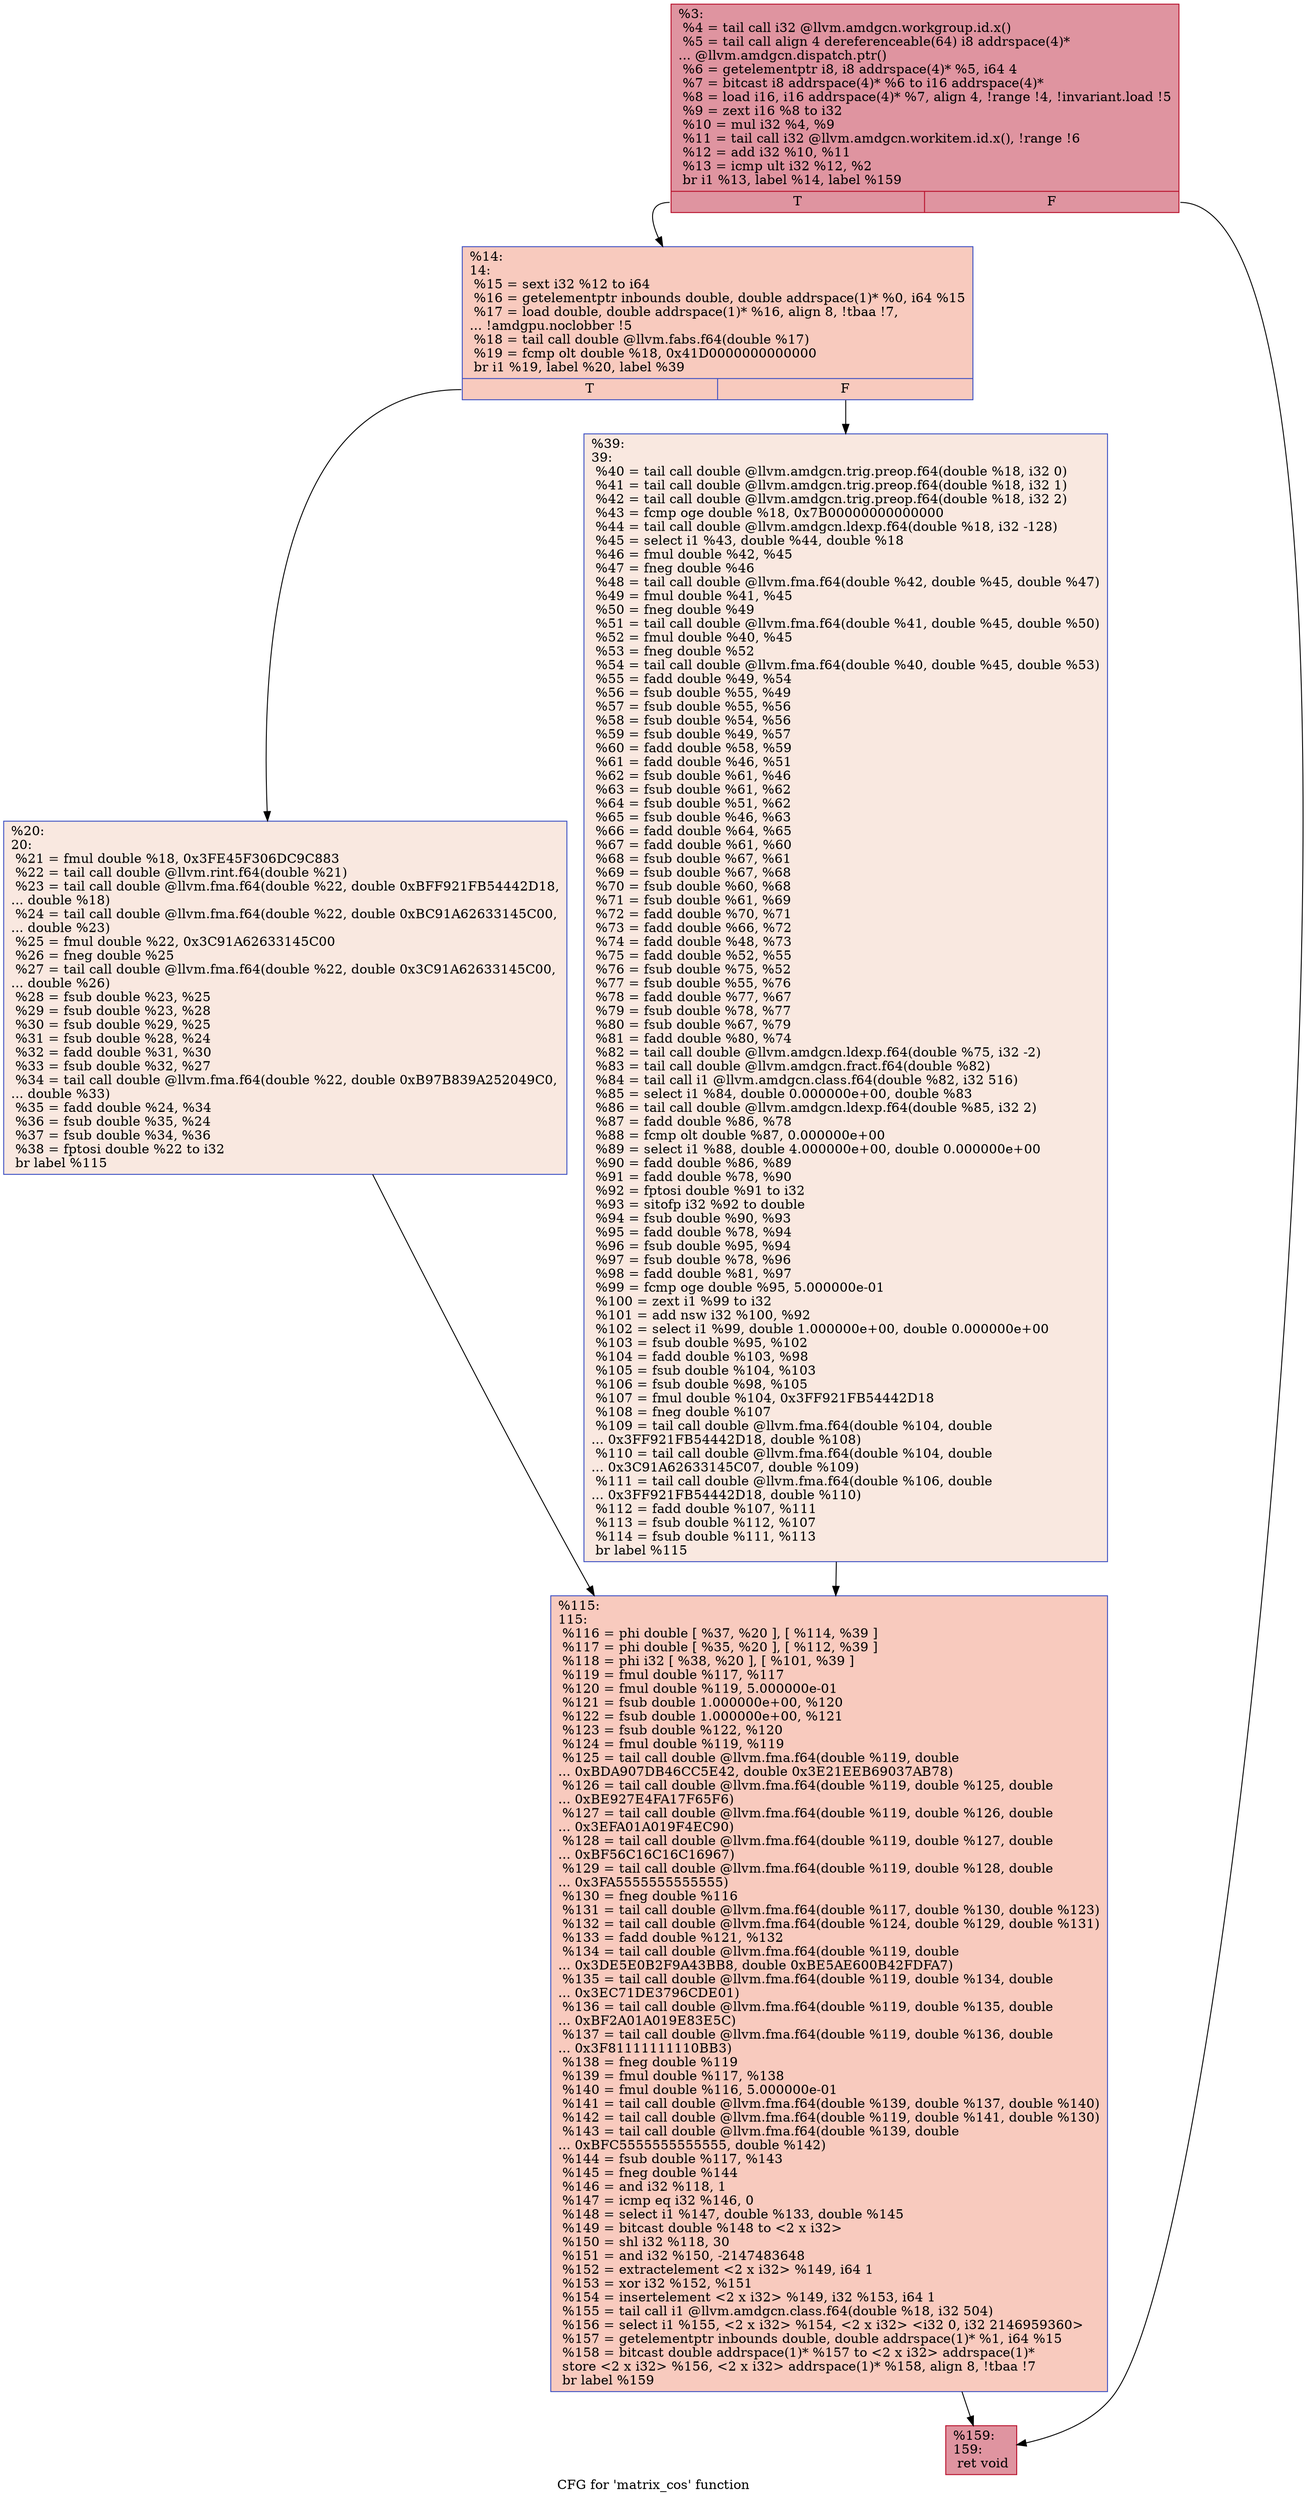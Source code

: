 digraph "CFG for 'matrix_cos' function" {
	label="CFG for 'matrix_cos' function";

	Node0x4ab0df0 [shape=record,color="#b70d28ff", style=filled, fillcolor="#b70d2870",label="{%3:\l  %4 = tail call i32 @llvm.amdgcn.workgroup.id.x()\l  %5 = tail call align 4 dereferenceable(64) i8 addrspace(4)*\l... @llvm.amdgcn.dispatch.ptr()\l  %6 = getelementptr i8, i8 addrspace(4)* %5, i64 4\l  %7 = bitcast i8 addrspace(4)* %6 to i16 addrspace(4)*\l  %8 = load i16, i16 addrspace(4)* %7, align 4, !range !4, !invariant.load !5\l  %9 = zext i16 %8 to i32\l  %10 = mul i32 %4, %9\l  %11 = tail call i32 @llvm.amdgcn.workitem.id.x(), !range !6\l  %12 = add i32 %10, %11\l  %13 = icmp ult i32 %12, %2\l  br i1 %13, label %14, label %159\l|{<s0>T|<s1>F}}"];
	Node0x4ab0df0:s0 -> Node0x4ab2d00;
	Node0x4ab0df0:s1 -> Node0x4ab2d90;
	Node0x4ab2d00 [shape=record,color="#3d50c3ff", style=filled, fillcolor="#ef886b70",label="{%14:\l14:                                               \l  %15 = sext i32 %12 to i64\l  %16 = getelementptr inbounds double, double addrspace(1)* %0, i64 %15\l  %17 = load double, double addrspace(1)* %16, align 8, !tbaa !7,\l... !amdgpu.noclobber !5\l  %18 = tail call double @llvm.fabs.f64(double %17)\l  %19 = fcmp olt double %18, 0x41D0000000000000\l  br i1 %19, label %20, label %39\l|{<s0>T|<s1>F}}"];
	Node0x4ab2d00:s0 -> Node0x4ab4520;
	Node0x4ab2d00:s1 -> Node0x4ab45b0;
	Node0x4ab4520 [shape=record,color="#3d50c3ff", style=filled, fillcolor="#f1ccb870",label="{%20:\l20:                                               \l  %21 = fmul double %18, 0x3FE45F306DC9C883\l  %22 = tail call double @llvm.rint.f64(double %21)\l  %23 = tail call double @llvm.fma.f64(double %22, double 0xBFF921FB54442D18,\l... double %18)\l  %24 = tail call double @llvm.fma.f64(double %22, double 0xBC91A62633145C00,\l... double %23)\l  %25 = fmul double %22, 0x3C91A62633145C00\l  %26 = fneg double %25\l  %27 = tail call double @llvm.fma.f64(double %22, double 0x3C91A62633145C00,\l... double %26)\l  %28 = fsub double %23, %25\l  %29 = fsub double %23, %28\l  %30 = fsub double %29, %25\l  %31 = fsub double %28, %24\l  %32 = fadd double %31, %30\l  %33 = fsub double %32, %27\l  %34 = tail call double @llvm.fma.f64(double %22, double 0xB97B839A252049C0,\l... double %33)\l  %35 = fadd double %24, %34\l  %36 = fsub double %35, %24\l  %37 = fsub double %34, %36\l  %38 = fptosi double %22 to i32\l  br label %115\l}"];
	Node0x4ab4520 -> Node0x4ab58b0;
	Node0x4ab45b0 [shape=record,color="#3d50c3ff", style=filled, fillcolor="#f1ccb870",label="{%39:\l39:                                               \l  %40 = tail call double @llvm.amdgcn.trig.preop.f64(double %18, i32 0)\l  %41 = tail call double @llvm.amdgcn.trig.preop.f64(double %18, i32 1)\l  %42 = tail call double @llvm.amdgcn.trig.preop.f64(double %18, i32 2)\l  %43 = fcmp oge double %18, 0x7B00000000000000\l  %44 = tail call double @llvm.amdgcn.ldexp.f64(double %18, i32 -128)\l  %45 = select i1 %43, double %44, double %18\l  %46 = fmul double %42, %45\l  %47 = fneg double %46\l  %48 = tail call double @llvm.fma.f64(double %42, double %45, double %47)\l  %49 = fmul double %41, %45\l  %50 = fneg double %49\l  %51 = tail call double @llvm.fma.f64(double %41, double %45, double %50)\l  %52 = fmul double %40, %45\l  %53 = fneg double %52\l  %54 = tail call double @llvm.fma.f64(double %40, double %45, double %53)\l  %55 = fadd double %49, %54\l  %56 = fsub double %55, %49\l  %57 = fsub double %55, %56\l  %58 = fsub double %54, %56\l  %59 = fsub double %49, %57\l  %60 = fadd double %58, %59\l  %61 = fadd double %46, %51\l  %62 = fsub double %61, %46\l  %63 = fsub double %61, %62\l  %64 = fsub double %51, %62\l  %65 = fsub double %46, %63\l  %66 = fadd double %64, %65\l  %67 = fadd double %61, %60\l  %68 = fsub double %67, %61\l  %69 = fsub double %67, %68\l  %70 = fsub double %60, %68\l  %71 = fsub double %61, %69\l  %72 = fadd double %70, %71\l  %73 = fadd double %66, %72\l  %74 = fadd double %48, %73\l  %75 = fadd double %52, %55\l  %76 = fsub double %75, %52\l  %77 = fsub double %55, %76\l  %78 = fadd double %77, %67\l  %79 = fsub double %78, %77\l  %80 = fsub double %67, %79\l  %81 = fadd double %80, %74\l  %82 = tail call double @llvm.amdgcn.ldexp.f64(double %75, i32 -2)\l  %83 = tail call double @llvm.amdgcn.fract.f64(double %82)\l  %84 = tail call i1 @llvm.amdgcn.class.f64(double %82, i32 516)\l  %85 = select i1 %84, double 0.000000e+00, double %83\l  %86 = tail call double @llvm.amdgcn.ldexp.f64(double %85, i32 2)\l  %87 = fadd double %86, %78\l  %88 = fcmp olt double %87, 0.000000e+00\l  %89 = select i1 %88, double 4.000000e+00, double 0.000000e+00\l  %90 = fadd double %86, %89\l  %91 = fadd double %78, %90\l  %92 = fptosi double %91 to i32\l  %93 = sitofp i32 %92 to double\l  %94 = fsub double %90, %93\l  %95 = fadd double %78, %94\l  %96 = fsub double %95, %94\l  %97 = fsub double %78, %96\l  %98 = fadd double %81, %97\l  %99 = fcmp oge double %95, 5.000000e-01\l  %100 = zext i1 %99 to i32\l  %101 = add nsw i32 %100, %92\l  %102 = select i1 %99, double 1.000000e+00, double 0.000000e+00\l  %103 = fsub double %95, %102\l  %104 = fadd double %103, %98\l  %105 = fsub double %104, %103\l  %106 = fsub double %98, %105\l  %107 = fmul double %104, 0x3FF921FB54442D18\l  %108 = fneg double %107\l  %109 = tail call double @llvm.fma.f64(double %104, double\l... 0x3FF921FB54442D18, double %108)\l  %110 = tail call double @llvm.fma.f64(double %104, double\l... 0x3C91A62633145C07, double %109)\l  %111 = tail call double @llvm.fma.f64(double %106, double\l... 0x3FF921FB54442D18, double %110)\l  %112 = fadd double %107, %111\l  %113 = fsub double %112, %107\l  %114 = fsub double %111, %113\l  br label %115\l}"];
	Node0x4ab45b0 -> Node0x4ab58b0;
	Node0x4ab58b0 [shape=record,color="#3d50c3ff", style=filled, fillcolor="#ef886b70",label="{%115:\l115:                                              \l  %116 = phi double [ %37, %20 ], [ %114, %39 ]\l  %117 = phi double [ %35, %20 ], [ %112, %39 ]\l  %118 = phi i32 [ %38, %20 ], [ %101, %39 ]\l  %119 = fmul double %117, %117\l  %120 = fmul double %119, 5.000000e-01\l  %121 = fsub double 1.000000e+00, %120\l  %122 = fsub double 1.000000e+00, %121\l  %123 = fsub double %122, %120\l  %124 = fmul double %119, %119\l  %125 = tail call double @llvm.fma.f64(double %119, double\l... 0xBDA907DB46CC5E42, double 0x3E21EEB69037AB78)\l  %126 = tail call double @llvm.fma.f64(double %119, double %125, double\l... 0xBE927E4FA17F65F6)\l  %127 = tail call double @llvm.fma.f64(double %119, double %126, double\l... 0x3EFA01A019F4EC90)\l  %128 = tail call double @llvm.fma.f64(double %119, double %127, double\l... 0xBF56C16C16C16967)\l  %129 = tail call double @llvm.fma.f64(double %119, double %128, double\l... 0x3FA5555555555555)\l  %130 = fneg double %116\l  %131 = tail call double @llvm.fma.f64(double %117, double %130, double %123)\l  %132 = tail call double @llvm.fma.f64(double %124, double %129, double %131)\l  %133 = fadd double %121, %132\l  %134 = tail call double @llvm.fma.f64(double %119, double\l... 0x3DE5E0B2F9A43BB8, double 0xBE5AE600B42FDFA7)\l  %135 = tail call double @llvm.fma.f64(double %119, double %134, double\l... 0x3EC71DE3796CDE01)\l  %136 = tail call double @llvm.fma.f64(double %119, double %135, double\l... 0xBF2A01A019E83E5C)\l  %137 = tail call double @llvm.fma.f64(double %119, double %136, double\l... 0x3F81111111110BB3)\l  %138 = fneg double %119\l  %139 = fmul double %117, %138\l  %140 = fmul double %116, 5.000000e-01\l  %141 = tail call double @llvm.fma.f64(double %139, double %137, double %140)\l  %142 = tail call double @llvm.fma.f64(double %119, double %141, double %130)\l  %143 = tail call double @llvm.fma.f64(double %139, double\l... 0xBFC5555555555555, double %142)\l  %144 = fsub double %117, %143\l  %145 = fneg double %144\l  %146 = and i32 %118, 1\l  %147 = icmp eq i32 %146, 0\l  %148 = select i1 %147, double %133, double %145\l  %149 = bitcast double %148 to \<2 x i32\>\l  %150 = shl i32 %118, 30\l  %151 = and i32 %150, -2147483648\l  %152 = extractelement \<2 x i32\> %149, i64 1\l  %153 = xor i32 %152, %151\l  %154 = insertelement \<2 x i32\> %149, i32 %153, i64 1\l  %155 = tail call i1 @llvm.amdgcn.class.f64(double %18, i32 504)\l  %156 = select i1 %155, \<2 x i32\> %154, \<2 x i32\> \<i32 0, i32 2146959360\>\l  %157 = getelementptr inbounds double, double addrspace(1)* %1, i64 %15\l  %158 = bitcast double addrspace(1)* %157 to \<2 x i32\> addrspace(1)*\l  store \<2 x i32\> %156, \<2 x i32\> addrspace(1)* %158, align 8, !tbaa !7\l  br label %159\l}"];
	Node0x4ab58b0 -> Node0x4ab2d90;
	Node0x4ab2d90 [shape=record,color="#b70d28ff", style=filled, fillcolor="#b70d2870",label="{%159:\l159:                                              \l  ret void\l}"];
}
